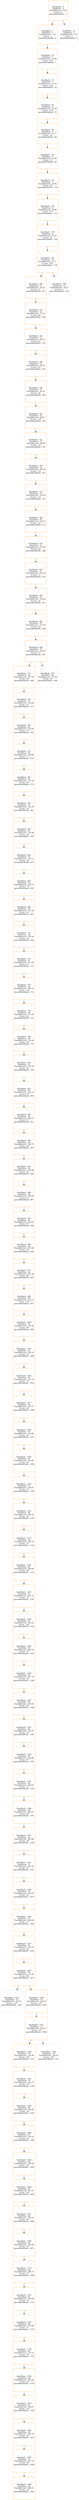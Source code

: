 strict digraph  {
"blockHash - 0\nblockNum - 0\nTimeOfArrival - 0.00\nN txns - 0\nparentBlockHash - -1" [color=darkorange, shape=square];
"blockHash - 7\nblockNum - 1\nTimeOfArrival - 7.87\nN txns - 1\nparentBlockHash - 0" [color=darkorange, shape=square];
"blockHash - 15\nblockNum - 1\nTimeOfArrival - 7.87\nN txns - 1\nparentBlockHash - 0" [color=lightgray, shape=square];
"blockHash - 23\nblockNum - 2\nTimeOfArrival - 16.48\nN txns - 305\nparentBlockHash - 7" [color=darkorange, shape=square];
"blockHash - 53\nblockNum - 3\nTimeOfArrival - 19.50\nN txns - 416\nparentBlockHash - 23" [color=darkorange, shape=square];
"blockHash - 69\nblockNum - 4\nTimeOfArrival - 20.16\nN txns - 120\nparentBlockHash - 53" [color=darkorange, shape=square];
"blockHash - 94\nblockNum - 5\nTimeOfArrival - 21.77\nN txns - 34\nparentBlockHash - 69" [color=darkorange, shape=square];
"blockHash - 116\nblockNum - 6\nTimeOfArrival - 22.58\nN txns - 52\nparentBlockHash - 94" [color=darkorange, shape=square];
"blockHash - 121\nblockNum - 7\nTimeOfArrival - 25.94\nN txns - 29\nparentBlockHash - 116" [color=darkorange, shape=square];
"blockHash - 144\nblockNum - 8\nTimeOfArrival - 28.66\nN txns - 117\nparentBlockHash - 121" [color=darkorange, shape=square];
"blockHash - 179\nblockNum - 9\nTimeOfArrival - 51.22\nN txns - 97\nparentBlockHash - 144" [color=darkorange, shape=square];
"blockHash - 191\nblockNum - 10\nTimeOfArrival - 51.71\nN txns - 554\nparentBlockHash - 179" [color=darkorange, shape=square];
"blockHash - 206\nblockNum - 11\nTimeOfArrival - 54.23\nN txns - 11\nparentBlockHash - 191" [color=darkorange, shape=square];
"blockHash - 199\nblockNum - 11\nTimeOfArrival - 54.51\nN txns - 5\nparentBlockHash - 191" [color=lightgray, shape=square];
"blockHash - 225\nblockNum - 12\nTimeOfArrival - 57.50\nN txns - 90\nparentBlockHash - 206" [color=darkorange, shape=square];
"blockHash - 242\nblockNum - 13\nTimeOfArrival - 60.41\nN txns - 63\nparentBlockHash - 225" [color=darkorange, shape=square];
"blockHash - 262\nblockNum - 14\nTimeOfArrival - 62.93\nN txns - 67\nparentBlockHash - 242" [color=darkorange, shape=square];
"blockHash - 285\nblockNum - 15\nTimeOfArrival - 87.93\nN txns - 60\nparentBlockHash - 262" [color=darkorange, shape=square];
"blockHash - 301\nblockNum - 16\nTimeOfArrival - 89.31\nN txns - 139\nparentBlockHash - 285" [color=darkorange, shape=square];
"blockHash - 321\nblockNum - 17\nTimeOfArrival - 98.88\nN txns - 34\nparentBlockHash - 301" [color=darkorange, shape=square];
"blockHash - 347\nblockNum - 18\nTimeOfArrival - 106.34\nN txns - 112\nparentBlockHash - 321" [color=darkorange, shape=square];
"blockHash - 372\nblockNum - 19\nTimeOfArrival - 114.20\nN txns - 111\nparentBlockHash - 347" [color=darkorange, shape=square];
"blockHash - 384\nblockNum - 20\nTimeOfArrival - 116.72\nN txns - 107\nparentBlockHash - 372" [color=darkorange, shape=square];
"blockHash - 410\nblockNum - 21\nTimeOfArrival - 117.85\nN txns - 69\nparentBlockHash - 384" [color=darkorange, shape=square];
"blockHash - 427\nblockNum - 22\nTimeOfArrival - 118.24\nN txns - 27\nparentBlockHash - 410" [color=darkorange, shape=square];
"blockHash - 448\nblockNum - 23\nTimeOfArrival - 119.29\nN txns - 16\nparentBlockHash - 427" [color=darkorange, shape=square];
"blockHash - 461\nblockNum - 24\nTimeOfArrival - 121.93\nN txns - 20\nparentBlockHash - 448" [color=darkorange, shape=square];
"blockHash - 496\nblockNum - 25\nTimeOfArrival - 125.97\nN txns - 55\nparentBlockHash - 461" [color=darkorange, shape=square];
"blockHash - 511\nblockNum - 26\nTimeOfArrival - 127.76\nN txns - 60\nparentBlockHash - 496" [color=darkorange, shape=square];
"blockHash - 507\nblockNum - 26\nTimeOfArrival - 127.93\nN txns - 60\nparentBlockHash - 496" [color=lightgray, shape=square];
"blockHash - 521\nblockNum - 27\nTimeOfArrival - 129.96\nN txns - 33\nparentBlockHash - 511" [color=darkorange, shape=square];
"blockHash - 553\nblockNum - 28\nTimeOfArrival - 130.30\nN txns - 72\nparentBlockHash - 521" [color=darkorange, shape=square];
"blockHash - 573\nblockNum - 29\nTimeOfArrival - 136.96\nN txns - 17\nparentBlockHash - 553" [color=darkorange, shape=square];
"blockHash - 581\nblockNum - 30\nTimeOfArrival - 137.20\nN txns - 85\nparentBlockHash - 573" [color=darkorange, shape=square];
"blockHash - 585\nblockNum - 31\nTimeOfArrival - 138.36\nN txns - 18\nparentBlockHash - 581" [color=darkorange, shape=square];
"blockHash - 627\nblockNum - 32\nTimeOfArrival - 139.36\nN txns - 35\nparentBlockHash - 585" [color=darkorange, shape=square];
"blockHash - 641\nblockNum - 33\nTimeOfArrival - 143.12\nN txns - 29\nparentBlockHash - 627" [color=darkorange, shape=square];
"blockHash - 667\nblockNum - 34\nTimeOfArrival - 144.73\nN txns - 79\nparentBlockHash - 641" [color=darkorange, shape=square];
"blockHash - 690\nblockNum - 35\nTimeOfArrival - 147.34\nN txns - 43\nparentBlockHash - 667" [color=darkorange, shape=square];
"blockHash - 711\nblockNum - 36\nTimeOfArrival - 147.64\nN txns - 59\nparentBlockHash - 690" [color=darkorange, shape=square];
"blockHash - 731\nblockNum - 37\nTimeOfArrival - 161.09\nN txns - 21\nparentBlockHash - 711" [color=darkorange, shape=square];
"blockHash - 743\nblockNum - 38\nTimeOfArrival - 168.31\nN txns - 116\nparentBlockHash - 731" [color=darkorange, shape=square];
"blockHash - 774\nblockNum - 39\nTimeOfArrival - 173.50\nN txns - 80\nparentBlockHash - 743" [color=darkorange, shape=square];
"blockHash - 780\nblockNum - 40\nTimeOfArrival - 174.26\nN txns - 68\nparentBlockHash - 774" [color=darkorange, shape=square];
"blockHash - 816\nblockNum - 41\nTimeOfArrival - 179.33\nN txns - 29\nparentBlockHash - 780" [color=darkorange, shape=square];
"blockHash - 821\nblockNum - 42\nTimeOfArrival - 182.23\nN txns - 78\nparentBlockHash - 816" [color=darkorange, shape=square];
"blockHash - 843\nblockNum - 43\nTimeOfArrival - 188.12\nN txns - 63\nparentBlockHash - 821" [color=darkorange, shape=square];
"blockHash - 869\nblockNum - 44\nTimeOfArrival - 190.75\nN txns - 84\nparentBlockHash - 843" [color=darkorange, shape=square];
"blockHash - 897\nblockNum - 45\nTimeOfArrival - 192.98\nN txns - 65\nparentBlockHash - 869" [color=darkorange, shape=square];
"blockHash - 906\nblockNum - 46\nTimeOfArrival - 195.65\nN txns - 43\nparentBlockHash - 897" [color=darkorange, shape=square];
"blockHash - 930\nblockNum - 47\nTimeOfArrival - 195.91\nN txns - 50\nparentBlockHash - 906" [color=darkorange, shape=square];
"blockHash - 959\nblockNum - 48\nTimeOfArrival - 201.46\nN txns - 16\nparentBlockHash - 930" [color=darkorange, shape=square];
"blockHash - 977\nblockNum - 49\nTimeOfArrival - 211.26\nN txns - 86\nparentBlockHash - 959" [color=darkorange, shape=square];
"blockHash - 980\nblockNum - 50\nTimeOfArrival - 218.27\nN txns - 107\nparentBlockHash - 977" [color=darkorange, shape=square];
"blockHash - 1009\nblockNum - 51\nTimeOfArrival - 218.94\nN txns - 96\nparentBlockHash - 980" [color=darkorange, shape=square];
"blockHash - 1023\nblockNum - 52\nTimeOfArrival - 222.54\nN txns - 32\nparentBlockHash - 1009" [color=darkorange, shape=square];
"blockHash - 1040\nblockNum - 53\nTimeOfArrival - 227.24\nN txns - 73\nparentBlockHash - 1023" [color=darkorange, shape=square];
"blockHash - 1077\nblockNum - 54\nTimeOfArrival - 227.57\nN txns - 84\nparentBlockHash - 1040" [color=darkorange, shape=square];
"blockHash - 1082\nblockNum - 55\nTimeOfArrival - 230.88\nN txns - 28\nparentBlockHash - 1077" [color=darkorange, shape=square];
"blockHash - 1100\nblockNum - 56\nTimeOfArrival - 234.46\nN txns - 69\nparentBlockHash - 1082" [color=darkorange, shape=square];
"blockHash - 1120\nblockNum - 57\nTimeOfArrival - 238.01\nN txns - 74\nparentBlockHash - 1100" [color=darkorange, shape=square];
"blockHash - 1143\nblockNum - 58\nTimeOfArrival - 239.22\nN txns - 56\nparentBlockHash - 1120" [color=darkorange, shape=square];
"blockHash - 1175\nblockNum - 59\nTimeOfArrival - 246.70\nN txns - 27\nparentBlockHash - 1143" [color=darkorange, shape=square];
"blockHash - 1187\nblockNum - 60\nTimeOfArrival - 249.89\nN txns - 80\nparentBlockHash - 1175" [color=darkorange, shape=square];
"blockHash - 1207\nblockNum - 61\nTimeOfArrival - 254.70\nN txns - 79\nparentBlockHash - 1187" [color=darkorange, shape=square];
"blockHash - 1234\nblockNum - 62\nTimeOfArrival - 259.42\nN txns - 102\nparentBlockHash - 1207" [color=darkorange, shape=square];
"blockHash - 1246\nblockNum - 63\nTimeOfArrival - 260.70\nN txns - 79\nparentBlockHash - 1234" [color=darkorange, shape=square];
"blockHash - 1260\nblockNum - 64\nTimeOfArrival - 267.74\nN txns - 20\nparentBlockHash - 1246" [color=darkorange, shape=square];
"blockHash - 1287\nblockNum - 65\nTimeOfArrival - 268.59\nN txns - 83\nparentBlockHash - 1260" [color=darkorange, shape=square];
"blockHash - 1301\nblockNum - 66\nTimeOfArrival - 276.07\nN txns - 30\nparentBlockHash - 1287" [color=darkorange, shape=square];
"blockHash - 1324\nblockNum - 67\nTimeOfArrival - 279.99\nN txns - 97\nparentBlockHash - 1301" [color=darkorange, shape=square];
"blockHash - 1351\nblockNum - 68\nTimeOfArrival - 282.61\nN txns - 72\nparentBlockHash - 1324" [color=darkorange, shape=square];
"blockHash - 1360\nblockNum - 69\nTimeOfArrival - 285.67\nN txns - 46\nparentBlockHash - 1351" [color=darkorange, shape=square];
"blockHash - 1397\nblockNum - 70\nTimeOfArrival - 287.89\nN txns - 59\nparentBlockHash - 1360" [color=darkorange, shape=square];
"blockHash - 1417\nblockNum - 71\nTimeOfArrival - 291.29\nN txns - 61\nparentBlockHash - 1397" [color=darkorange, shape=square];
"blockHash - 1420\nblockNum - 72\nTimeOfArrival - 292.22\nN txns - 65\nparentBlockHash - 1417" [color=darkorange, shape=square];
"blockHash - 1445\nblockNum - 73\nTimeOfArrival - 299.60\nN txns - 27\nparentBlockHash - 1420" [color=darkorange, shape=square];
"blockHash - 1477\nblockNum - 74\nTimeOfArrival - 303.24\nN txns - 82\nparentBlockHash - 1445" [color=darkorange, shape=square];
"blockHash - 1487\nblockNum - 75\nTimeOfArrival - 317.28\nN txns - 88\nparentBlockHash - 1477" [color=darkorange, shape=square];
"blockHash - 1514\nblockNum - 76\nTimeOfArrival - 320.74\nN txns - 119\nparentBlockHash - 1487" [color=lightgray, shape=square];
"blockHash - 1509\nblockNum - 76\nTimeOfArrival - 320.85\nN txns - 118\nparentBlockHash - 1487" [color=darkorange, shape=square];
"blockHash - 1531\nblockNum - 77\nTimeOfArrival - 328.25\nN txns - 59\nparentBlockHash - 1509" [color=darkorange, shape=square];
"blockHash - 1558\nblockNum - 78\nTimeOfArrival - 332.60\nN txns - 102\nparentBlockHash - 1531" [color=darkorange, shape=square];
"blockHash - 1554\nblockNum - 78\nTimeOfArrival - 333.07\nN txns - 102\nparentBlockHash - 1531" [color=lightgray, shape=square];
"blockHash - 1561\nblockNum - 79\nTimeOfArrival - 333.37\nN txns - 79\nparentBlockHash - 1558" [color=darkorange, shape=square];
"blockHash - 1585\nblockNum - 80\nTimeOfArrival - 339.09\nN txns - 28\nparentBlockHash - 1561" [color=darkorange, shape=square];
"blockHash - 1605\nblockNum - 81\nTimeOfArrival - 350.20\nN txns - 81\nparentBlockHash - 1585" [color=darkorange, shape=square];
"blockHash - 1630\nblockNum - 82\nTimeOfArrival - 358.49\nN txns - 101\nparentBlockHash - 1605" [color=darkorange, shape=square];
"blockHash - 1644\nblockNum - 83\nTimeOfArrival - 361.61\nN txns - 102\nparentBlockHash - 1630" [color=darkorange, shape=square];
"blockHash - 1671\nblockNum - 84\nTimeOfArrival - 363.43\nN txns - 64\nparentBlockHash - 1644" [color=darkorange, shape=square];
"blockHash - 1695\nblockNum - 85\nTimeOfArrival - 365.40\nN txns - 43\nparentBlockHash - 1671" [color=darkorange, shape=square];
"blockHash - 1715\nblockNum - 86\nTimeOfArrival - 366.72\nN txns - 47\nparentBlockHash - 1695" [color=darkorange, shape=square];
"blockHash - 1727\nblockNum - 87\nTimeOfArrival - 370.69\nN txns - 35\nparentBlockHash - 1715" [color=darkorange, shape=square];
"blockHash - 1747\nblockNum - 88\nTimeOfArrival - 372.68\nN txns - 71\nparentBlockHash - 1727" [color=darkorange, shape=square];
"blockHash - 1778\nblockNum - 89\nTimeOfArrival - 375.23\nN txns - 59\nparentBlockHash - 1747" [color=darkorange, shape=square];
"blockHash - 1794\nblockNum - 90\nTimeOfArrival - 392.49\nN txns - 54\nparentBlockHash - 1778" [color=darkorange, shape=square];
"blockHash - 1813\nblockNum - 91\nTimeOfArrival - 394.97\nN txns - 119\nparentBlockHash - 1794" [color=darkorange, shape=square];
"blockHash - 1820\nblockNum - 92\nTimeOfArrival - 395.79\nN txns - 50\nparentBlockHash - 1813" [color=darkorange, shape=square];
"blockHash - 1847\nblockNum - 93\nTimeOfArrival - 397.33\nN txns - 40\nparentBlockHash - 1820" [color=darkorange, shape=square];
"blockHash - 1866\nblockNum - 94\nTimeOfArrival - 399.41\nN txns - 44\nparentBlockHash - 1847" [color=darkorange, shape=square];
"blockHash - 0\nblockNum - 0\nTimeOfArrival - 0.00\nN txns - 0\nparentBlockHash - -1" -> "blockHash - 7\nblockNum - 1\nTimeOfArrival - 7.87\nN txns - 1\nparentBlockHash - 0";
"blockHash - 0\nblockNum - 0\nTimeOfArrival - 0.00\nN txns - 0\nparentBlockHash - -1" -> "blockHash - 15\nblockNum - 1\nTimeOfArrival - 7.87\nN txns - 1\nparentBlockHash - 0";
"blockHash - 7\nblockNum - 1\nTimeOfArrival - 7.87\nN txns - 1\nparentBlockHash - 0" -> "blockHash - 23\nblockNum - 2\nTimeOfArrival - 16.48\nN txns - 305\nparentBlockHash - 7";
"blockHash - 23\nblockNum - 2\nTimeOfArrival - 16.48\nN txns - 305\nparentBlockHash - 7" -> "blockHash - 53\nblockNum - 3\nTimeOfArrival - 19.50\nN txns - 416\nparentBlockHash - 23";
"blockHash - 53\nblockNum - 3\nTimeOfArrival - 19.50\nN txns - 416\nparentBlockHash - 23" -> "blockHash - 69\nblockNum - 4\nTimeOfArrival - 20.16\nN txns - 120\nparentBlockHash - 53";
"blockHash - 69\nblockNum - 4\nTimeOfArrival - 20.16\nN txns - 120\nparentBlockHash - 53" -> "blockHash - 94\nblockNum - 5\nTimeOfArrival - 21.77\nN txns - 34\nparentBlockHash - 69";
"blockHash - 94\nblockNum - 5\nTimeOfArrival - 21.77\nN txns - 34\nparentBlockHash - 69" -> "blockHash - 116\nblockNum - 6\nTimeOfArrival - 22.58\nN txns - 52\nparentBlockHash - 94";
"blockHash - 116\nblockNum - 6\nTimeOfArrival - 22.58\nN txns - 52\nparentBlockHash - 94" -> "blockHash - 121\nblockNum - 7\nTimeOfArrival - 25.94\nN txns - 29\nparentBlockHash - 116";
"blockHash - 121\nblockNum - 7\nTimeOfArrival - 25.94\nN txns - 29\nparentBlockHash - 116" -> "blockHash - 144\nblockNum - 8\nTimeOfArrival - 28.66\nN txns - 117\nparentBlockHash - 121";
"blockHash - 144\nblockNum - 8\nTimeOfArrival - 28.66\nN txns - 117\nparentBlockHash - 121" -> "blockHash - 179\nblockNum - 9\nTimeOfArrival - 51.22\nN txns - 97\nparentBlockHash - 144";
"blockHash - 179\nblockNum - 9\nTimeOfArrival - 51.22\nN txns - 97\nparentBlockHash - 144" -> "blockHash - 191\nblockNum - 10\nTimeOfArrival - 51.71\nN txns - 554\nparentBlockHash - 179";
"blockHash - 191\nblockNum - 10\nTimeOfArrival - 51.71\nN txns - 554\nparentBlockHash - 179" -> "blockHash - 206\nblockNum - 11\nTimeOfArrival - 54.23\nN txns - 11\nparentBlockHash - 191";
"blockHash - 191\nblockNum - 10\nTimeOfArrival - 51.71\nN txns - 554\nparentBlockHash - 179" -> "blockHash - 199\nblockNum - 11\nTimeOfArrival - 54.51\nN txns - 5\nparentBlockHash - 191";
"blockHash - 206\nblockNum - 11\nTimeOfArrival - 54.23\nN txns - 11\nparentBlockHash - 191" -> "blockHash - 225\nblockNum - 12\nTimeOfArrival - 57.50\nN txns - 90\nparentBlockHash - 206";
"blockHash - 225\nblockNum - 12\nTimeOfArrival - 57.50\nN txns - 90\nparentBlockHash - 206" -> "blockHash - 242\nblockNum - 13\nTimeOfArrival - 60.41\nN txns - 63\nparentBlockHash - 225";
"blockHash - 242\nblockNum - 13\nTimeOfArrival - 60.41\nN txns - 63\nparentBlockHash - 225" -> "blockHash - 262\nblockNum - 14\nTimeOfArrival - 62.93\nN txns - 67\nparentBlockHash - 242";
"blockHash - 262\nblockNum - 14\nTimeOfArrival - 62.93\nN txns - 67\nparentBlockHash - 242" -> "blockHash - 285\nblockNum - 15\nTimeOfArrival - 87.93\nN txns - 60\nparentBlockHash - 262";
"blockHash - 285\nblockNum - 15\nTimeOfArrival - 87.93\nN txns - 60\nparentBlockHash - 262" -> "blockHash - 301\nblockNum - 16\nTimeOfArrival - 89.31\nN txns - 139\nparentBlockHash - 285";
"blockHash - 301\nblockNum - 16\nTimeOfArrival - 89.31\nN txns - 139\nparentBlockHash - 285" -> "blockHash - 321\nblockNum - 17\nTimeOfArrival - 98.88\nN txns - 34\nparentBlockHash - 301";
"blockHash - 321\nblockNum - 17\nTimeOfArrival - 98.88\nN txns - 34\nparentBlockHash - 301" -> "blockHash - 347\nblockNum - 18\nTimeOfArrival - 106.34\nN txns - 112\nparentBlockHash - 321";
"blockHash - 347\nblockNum - 18\nTimeOfArrival - 106.34\nN txns - 112\nparentBlockHash - 321" -> "blockHash - 372\nblockNum - 19\nTimeOfArrival - 114.20\nN txns - 111\nparentBlockHash - 347";
"blockHash - 372\nblockNum - 19\nTimeOfArrival - 114.20\nN txns - 111\nparentBlockHash - 347" -> "blockHash - 384\nblockNum - 20\nTimeOfArrival - 116.72\nN txns - 107\nparentBlockHash - 372";
"blockHash - 384\nblockNum - 20\nTimeOfArrival - 116.72\nN txns - 107\nparentBlockHash - 372" -> "blockHash - 410\nblockNum - 21\nTimeOfArrival - 117.85\nN txns - 69\nparentBlockHash - 384";
"blockHash - 410\nblockNum - 21\nTimeOfArrival - 117.85\nN txns - 69\nparentBlockHash - 384" -> "blockHash - 427\nblockNum - 22\nTimeOfArrival - 118.24\nN txns - 27\nparentBlockHash - 410";
"blockHash - 427\nblockNum - 22\nTimeOfArrival - 118.24\nN txns - 27\nparentBlockHash - 410" -> "blockHash - 448\nblockNum - 23\nTimeOfArrival - 119.29\nN txns - 16\nparentBlockHash - 427";
"blockHash - 448\nblockNum - 23\nTimeOfArrival - 119.29\nN txns - 16\nparentBlockHash - 427" -> "blockHash - 461\nblockNum - 24\nTimeOfArrival - 121.93\nN txns - 20\nparentBlockHash - 448";
"blockHash - 461\nblockNum - 24\nTimeOfArrival - 121.93\nN txns - 20\nparentBlockHash - 448" -> "blockHash - 496\nblockNum - 25\nTimeOfArrival - 125.97\nN txns - 55\nparentBlockHash - 461";
"blockHash - 496\nblockNum - 25\nTimeOfArrival - 125.97\nN txns - 55\nparentBlockHash - 461" -> "blockHash - 511\nblockNum - 26\nTimeOfArrival - 127.76\nN txns - 60\nparentBlockHash - 496";
"blockHash - 496\nblockNum - 25\nTimeOfArrival - 125.97\nN txns - 55\nparentBlockHash - 461" -> "blockHash - 507\nblockNum - 26\nTimeOfArrival - 127.93\nN txns - 60\nparentBlockHash - 496";
"blockHash - 511\nblockNum - 26\nTimeOfArrival - 127.76\nN txns - 60\nparentBlockHash - 496" -> "blockHash - 521\nblockNum - 27\nTimeOfArrival - 129.96\nN txns - 33\nparentBlockHash - 511";
"blockHash - 521\nblockNum - 27\nTimeOfArrival - 129.96\nN txns - 33\nparentBlockHash - 511" -> "blockHash - 553\nblockNum - 28\nTimeOfArrival - 130.30\nN txns - 72\nparentBlockHash - 521";
"blockHash - 553\nblockNum - 28\nTimeOfArrival - 130.30\nN txns - 72\nparentBlockHash - 521" -> "blockHash - 573\nblockNum - 29\nTimeOfArrival - 136.96\nN txns - 17\nparentBlockHash - 553";
"blockHash - 573\nblockNum - 29\nTimeOfArrival - 136.96\nN txns - 17\nparentBlockHash - 553" -> "blockHash - 581\nblockNum - 30\nTimeOfArrival - 137.20\nN txns - 85\nparentBlockHash - 573";
"blockHash - 581\nblockNum - 30\nTimeOfArrival - 137.20\nN txns - 85\nparentBlockHash - 573" -> "blockHash - 585\nblockNum - 31\nTimeOfArrival - 138.36\nN txns - 18\nparentBlockHash - 581";
"blockHash - 585\nblockNum - 31\nTimeOfArrival - 138.36\nN txns - 18\nparentBlockHash - 581" -> "blockHash - 627\nblockNum - 32\nTimeOfArrival - 139.36\nN txns - 35\nparentBlockHash - 585";
"blockHash - 627\nblockNum - 32\nTimeOfArrival - 139.36\nN txns - 35\nparentBlockHash - 585" -> "blockHash - 641\nblockNum - 33\nTimeOfArrival - 143.12\nN txns - 29\nparentBlockHash - 627";
"blockHash - 641\nblockNum - 33\nTimeOfArrival - 143.12\nN txns - 29\nparentBlockHash - 627" -> "blockHash - 667\nblockNum - 34\nTimeOfArrival - 144.73\nN txns - 79\nparentBlockHash - 641";
"blockHash - 667\nblockNum - 34\nTimeOfArrival - 144.73\nN txns - 79\nparentBlockHash - 641" -> "blockHash - 690\nblockNum - 35\nTimeOfArrival - 147.34\nN txns - 43\nparentBlockHash - 667";
"blockHash - 690\nblockNum - 35\nTimeOfArrival - 147.34\nN txns - 43\nparentBlockHash - 667" -> "blockHash - 711\nblockNum - 36\nTimeOfArrival - 147.64\nN txns - 59\nparentBlockHash - 690";
"blockHash - 711\nblockNum - 36\nTimeOfArrival - 147.64\nN txns - 59\nparentBlockHash - 690" -> "blockHash - 731\nblockNum - 37\nTimeOfArrival - 161.09\nN txns - 21\nparentBlockHash - 711";
"blockHash - 731\nblockNum - 37\nTimeOfArrival - 161.09\nN txns - 21\nparentBlockHash - 711" -> "blockHash - 743\nblockNum - 38\nTimeOfArrival - 168.31\nN txns - 116\nparentBlockHash - 731";
"blockHash - 743\nblockNum - 38\nTimeOfArrival - 168.31\nN txns - 116\nparentBlockHash - 731" -> "blockHash - 774\nblockNum - 39\nTimeOfArrival - 173.50\nN txns - 80\nparentBlockHash - 743";
"blockHash - 774\nblockNum - 39\nTimeOfArrival - 173.50\nN txns - 80\nparentBlockHash - 743" -> "blockHash - 780\nblockNum - 40\nTimeOfArrival - 174.26\nN txns - 68\nparentBlockHash - 774";
"blockHash - 780\nblockNum - 40\nTimeOfArrival - 174.26\nN txns - 68\nparentBlockHash - 774" -> "blockHash - 816\nblockNum - 41\nTimeOfArrival - 179.33\nN txns - 29\nparentBlockHash - 780";
"blockHash - 816\nblockNum - 41\nTimeOfArrival - 179.33\nN txns - 29\nparentBlockHash - 780" -> "blockHash - 821\nblockNum - 42\nTimeOfArrival - 182.23\nN txns - 78\nparentBlockHash - 816";
"blockHash - 821\nblockNum - 42\nTimeOfArrival - 182.23\nN txns - 78\nparentBlockHash - 816" -> "blockHash - 843\nblockNum - 43\nTimeOfArrival - 188.12\nN txns - 63\nparentBlockHash - 821";
"blockHash - 843\nblockNum - 43\nTimeOfArrival - 188.12\nN txns - 63\nparentBlockHash - 821" -> "blockHash - 869\nblockNum - 44\nTimeOfArrival - 190.75\nN txns - 84\nparentBlockHash - 843";
"blockHash - 869\nblockNum - 44\nTimeOfArrival - 190.75\nN txns - 84\nparentBlockHash - 843" -> "blockHash - 897\nblockNum - 45\nTimeOfArrival - 192.98\nN txns - 65\nparentBlockHash - 869";
"blockHash - 897\nblockNum - 45\nTimeOfArrival - 192.98\nN txns - 65\nparentBlockHash - 869" -> "blockHash - 906\nblockNum - 46\nTimeOfArrival - 195.65\nN txns - 43\nparentBlockHash - 897";
"blockHash - 906\nblockNum - 46\nTimeOfArrival - 195.65\nN txns - 43\nparentBlockHash - 897" -> "blockHash - 930\nblockNum - 47\nTimeOfArrival - 195.91\nN txns - 50\nparentBlockHash - 906";
"blockHash - 930\nblockNum - 47\nTimeOfArrival - 195.91\nN txns - 50\nparentBlockHash - 906" -> "blockHash - 959\nblockNum - 48\nTimeOfArrival - 201.46\nN txns - 16\nparentBlockHash - 930";
"blockHash - 959\nblockNum - 48\nTimeOfArrival - 201.46\nN txns - 16\nparentBlockHash - 930" -> "blockHash - 977\nblockNum - 49\nTimeOfArrival - 211.26\nN txns - 86\nparentBlockHash - 959";
"blockHash - 977\nblockNum - 49\nTimeOfArrival - 211.26\nN txns - 86\nparentBlockHash - 959" -> "blockHash - 980\nblockNum - 50\nTimeOfArrival - 218.27\nN txns - 107\nparentBlockHash - 977";
"blockHash - 980\nblockNum - 50\nTimeOfArrival - 218.27\nN txns - 107\nparentBlockHash - 977" -> "blockHash - 1009\nblockNum - 51\nTimeOfArrival - 218.94\nN txns - 96\nparentBlockHash - 980";
"blockHash - 1009\nblockNum - 51\nTimeOfArrival - 218.94\nN txns - 96\nparentBlockHash - 980" -> "blockHash - 1023\nblockNum - 52\nTimeOfArrival - 222.54\nN txns - 32\nparentBlockHash - 1009";
"blockHash - 1023\nblockNum - 52\nTimeOfArrival - 222.54\nN txns - 32\nparentBlockHash - 1009" -> "blockHash - 1040\nblockNum - 53\nTimeOfArrival - 227.24\nN txns - 73\nparentBlockHash - 1023";
"blockHash - 1040\nblockNum - 53\nTimeOfArrival - 227.24\nN txns - 73\nparentBlockHash - 1023" -> "blockHash - 1077\nblockNum - 54\nTimeOfArrival - 227.57\nN txns - 84\nparentBlockHash - 1040";
"blockHash - 1077\nblockNum - 54\nTimeOfArrival - 227.57\nN txns - 84\nparentBlockHash - 1040" -> "blockHash - 1082\nblockNum - 55\nTimeOfArrival - 230.88\nN txns - 28\nparentBlockHash - 1077";
"blockHash - 1082\nblockNum - 55\nTimeOfArrival - 230.88\nN txns - 28\nparentBlockHash - 1077" -> "blockHash - 1100\nblockNum - 56\nTimeOfArrival - 234.46\nN txns - 69\nparentBlockHash - 1082";
"blockHash - 1100\nblockNum - 56\nTimeOfArrival - 234.46\nN txns - 69\nparentBlockHash - 1082" -> "blockHash - 1120\nblockNum - 57\nTimeOfArrival - 238.01\nN txns - 74\nparentBlockHash - 1100";
"blockHash - 1120\nblockNum - 57\nTimeOfArrival - 238.01\nN txns - 74\nparentBlockHash - 1100" -> "blockHash - 1143\nblockNum - 58\nTimeOfArrival - 239.22\nN txns - 56\nparentBlockHash - 1120";
"blockHash - 1143\nblockNum - 58\nTimeOfArrival - 239.22\nN txns - 56\nparentBlockHash - 1120" -> "blockHash - 1175\nblockNum - 59\nTimeOfArrival - 246.70\nN txns - 27\nparentBlockHash - 1143";
"blockHash - 1175\nblockNum - 59\nTimeOfArrival - 246.70\nN txns - 27\nparentBlockHash - 1143" -> "blockHash - 1187\nblockNum - 60\nTimeOfArrival - 249.89\nN txns - 80\nparentBlockHash - 1175";
"blockHash - 1187\nblockNum - 60\nTimeOfArrival - 249.89\nN txns - 80\nparentBlockHash - 1175" -> "blockHash - 1207\nblockNum - 61\nTimeOfArrival - 254.70\nN txns - 79\nparentBlockHash - 1187";
"blockHash - 1207\nblockNum - 61\nTimeOfArrival - 254.70\nN txns - 79\nparentBlockHash - 1187" -> "blockHash - 1234\nblockNum - 62\nTimeOfArrival - 259.42\nN txns - 102\nparentBlockHash - 1207";
"blockHash - 1234\nblockNum - 62\nTimeOfArrival - 259.42\nN txns - 102\nparentBlockHash - 1207" -> "blockHash - 1246\nblockNum - 63\nTimeOfArrival - 260.70\nN txns - 79\nparentBlockHash - 1234";
"blockHash - 1246\nblockNum - 63\nTimeOfArrival - 260.70\nN txns - 79\nparentBlockHash - 1234" -> "blockHash - 1260\nblockNum - 64\nTimeOfArrival - 267.74\nN txns - 20\nparentBlockHash - 1246";
"blockHash - 1260\nblockNum - 64\nTimeOfArrival - 267.74\nN txns - 20\nparentBlockHash - 1246" -> "blockHash - 1287\nblockNum - 65\nTimeOfArrival - 268.59\nN txns - 83\nparentBlockHash - 1260";
"blockHash - 1287\nblockNum - 65\nTimeOfArrival - 268.59\nN txns - 83\nparentBlockHash - 1260" -> "blockHash - 1301\nblockNum - 66\nTimeOfArrival - 276.07\nN txns - 30\nparentBlockHash - 1287";
"blockHash - 1301\nblockNum - 66\nTimeOfArrival - 276.07\nN txns - 30\nparentBlockHash - 1287" -> "blockHash - 1324\nblockNum - 67\nTimeOfArrival - 279.99\nN txns - 97\nparentBlockHash - 1301";
"blockHash - 1324\nblockNum - 67\nTimeOfArrival - 279.99\nN txns - 97\nparentBlockHash - 1301" -> "blockHash - 1351\nblockNum - 68\nTimeOfArrival - 282.61\nN txns - 72\nparentBlockHash - 1324";
"blockHash - 1351\nblockNum - 68\nTimeOfArrival - 282.61\nN txns - 72\nparentBlockHash - 1324" -> "blockHash - 1360\nblockNum - 69\nTimeOfArrival - 285.67\nN txns - 46\nparentBlockHash - 1351";
"blockHash - 1360\nblockNum - 69\nTimeOfArrival - 285.67\nN txns - 46\nparentBlockHash - 1351" -> "blockHash - 1397\nblockNum - 70\nTimeOfArrival - 287.89\nN txns - 59\nparentBlockHash - 1360";
"blockHash - 1397\nblockNum - 70\nTimeOfArrival - 287.89\nN txns - 59\nparentBlockHash - 1360" -> "blockHash - 1417\nblockNum - 71\nTimeOfArrival - 291.29\nN txns - 61\nparentBlockHash - 1397";
"blockHash - 1417\nblockNum - 71\nTimeOfArrival - 291.29\nN txns - 61\nparentBlockHash - 1397" -> "blockHash - 1420\nblockNum - 72\nTimeOfArrival - 292.22\nN txns - 65\nparentBlockHash - 1417";
"blockHash - 1420\nblockNum - 72\nTimeOfArrival - 292.22\nN txns - 65\nparentBlockHash - 1417" -> "blockHash - 1445\nblockNum - 73\nTimeOfArrival - 299.60\nN txns - 27\nparentBlockHash - 1420";
"blockHash - 1445\nblockNum - 73\nTimeOfArrival - 299.60\nN txns - 27\nparentBlockHash - 1420" -> "blockHash - 1477\nblockNum - 74\nTimeOfArrival - 303.24\nN txns - 82\nparentBlockHash - 1445";
"blockHash - 1477\nblockNum - 74\nTimeOfArrival - 303.24\nN txns - 82\nparentBlockHash - 1445" -> "blockHash - 1487\nblockNum - 75\nTimeOfArrival - 317.28\nN txns - 88\nparentBlockHash - 1477";
"blockHash - 1487\nblockNum - 75\nTimeOfArrival - 317.28\nN txns - 88\nparentBlockHash - 1477" -> "blockHash - 1514\nblockNum - 76\nTimeOfArrival - 320.74\nN txns - 119\nparentBlockHash - 1487";
"blockHash - 1487\nblockNum - 75\nTimeOfArrival - 317.28\nN txns - 88\nparentBlockHash - 1477" -> "blockHash - 1509\nblockNum - 76\nTimeOfArrival - 320.85\nN txns - 118\nparentBlockHash - 1487";
"blockHash - 1509\nblockNum - 76\nTimeOfArrival - 320.85\nN txns - 118\nparentBlockHash - 1487" -> "blockHash - 1531\nblockNum - 77\nTimeOfArrival - 328.25\nN txns - 59\nparentBlockHash - 1509";
"blockHash - 1531\nblockNum - 77\nTimeOfArrival - 328.25\nN txns - 59\nparentBlockHash - 1509" -> "blockHash - 1558\nblockNum - 78\nTimeOfArrival - 332.60\nN txns - 102\nparentBlockHash - 1531";
"blockHash - 1531\nblockNum - 77\nTimeOfArrival - 328.25\nN txns - 59\nparentBlockHash - 1509" -> "blockHash - 1554\nblockNum - 78\nTimeOfArrival - 333.07\nN txns - 102\nparentBlockHash - 1531";
"blockHash - 1558\nblockNum - 78\nTimeOfArrival - 332.60\nN txns - 102\nparentBlockHash - 1531" -> "blockHash - 1561\nblockNum - 79\nTimeOfArrival - 333.37\nN txns - 79\nparentBlockHash - 1558";
"blockHash - 1561\nblockNum - 79\nTimeOfArrival - 333.37\nN txns - 79\nparentBlockHash - 1558" -> "blockHash - 1585\nblockNum - 80\nTimeOfArrival - 339.09\nN txns - 28\nparentBlockHash - 1561";
"blockHash - 1585\nblockNum - 80\nTimeOfArrival - 339.09\nN txns - 28\nparentBlockHash - 1561" -> "blockHash - 1605\nblockNum - 81\nTimeOfArrival - 350.20\nN txns - 81\nparentBlockHash - 1585";
"blockHash - 1605\nblockNum - 81\nTimeOfArrival - 350.20\nN txns - 81\nparentBlockHash - 1585" -> "blockHash - 1630\nblockNum - 82\nTimeOfArrival - 358.49\nN txns - 101\nparentBlockHash - 1605";
"blockHash - 1630\nblockNum - 82\nTimeOfArrival - 358.49\nN txns - 101\nparentBlockHash - 1605" -> "blockHash - 1644\nblockNum - 83\nTimeOfArrival - 361.61\nN txns - 102\nparentBlockHash - 1630";
"blockHash - 1644\nblockNum - 83\nTimeOfArrival - 361.61\nN txns - 102\nparentBlockHash - 1630" -> "blockHash - 1671\nblockNum - 84\nTimeOfArrival - 363.43\nN txns - 64\nparentBlockHash - 1644";
"blockHash - 1671\nblockNum - 84\nTimeOfArrival - 363.43\nN txns - 64\nparentBlockHash - 1644" -> "blockHash - 1695\nblockNum - 85\nTimeOfArrival - 365.40\nN txns - 43\nparentBlockHash - 1671";
"blockHash - 1695\nblockNum - 85\nTimeOfArrival - 365.40\nN txns - 43\nparentBlockHash - 1671" -> "blockHash - 1715\nblockNum - 86\nTimeOfArrival - 366.72\nN txns - 47\nparentBlockHash - 1695";
"blockHash - 1715\nblockNum - 86\nTimeOfArrival - 366.72\nN txns - 47\nparentBlockHash - 1695" -> "blockHash - 1727\nblockNum - 87\nTimeOfArrival - 370.69\nN txns - 35\nparentBlockHash - 1715";
"blockHash - 1727\nblockNum - 87\nTimeOfArrival - 370.69\nN txns - 35\nparentBlockHash - 1715" -> "blockHash - 1747\nblockNum - 88\nTimeOfArrival - 372.68\nN txns - 71\nparentBlockHash - 1727";
"blockHash - 1747\nblockNum - 88\nTimeOfArrival - 372.68\nN txns - 71\nparentBlockHash - 1727" -> "blockHash - 1778\nblockNum - 89\nTimeOfArrival - 375.23\nN txns - 59\nparentBlockHash - 1747";
"blockHash - 1778\nblockNum - 89\nTimeOfArrival - 375.23\nN txns - 59\nparentBlockHash - 1747" -> "blockHash - 1794\nblockNum - 90\nTimeOfArrival - 392.49\nN txns - 54\nparentBlockHash - 1778";
"blockHash - 1794\nblockNum - 90\nTimeOfArrival - 392.49\nN txns - 54\nparentBlockHash - 1778" -> "blockHash - 1813\nblockNum - 91\nTimeOfArrival - 394.97\nN txns - 119\nparentBlockHash - 1794";
"blockHash - 1813\nblockNum - 91\nTimeOfArrival - 394.97\nN txns - 119\nparentBlockHash - 1794" -> "blockHash - 1820\nblockNum - 92\nTimeOfArrival - 395.79\nN txns - 50\nparentBlockHash - 1813";
"blockHash - 1820\nblockNum - 92\nTimeOfArrival - 395.79\nN txns - 50\nparentBlockHash - 1813" -> "blockHash - 1847\nblockNum - 93\nTimeOfArrival - 397.33\nN txns - 40\nparentBlockHash - 1820";
"blockHash - 1847\nblockNum - 93\nTimeOfArrival - 397.33\nN txns - 40\nparentBlockHash - 1820" -> "blockHash - 1866\nblockNum - 94\nTimeOfArrival - 399.41\nN txns - 44\nparentBlockHash - 1847";
}
